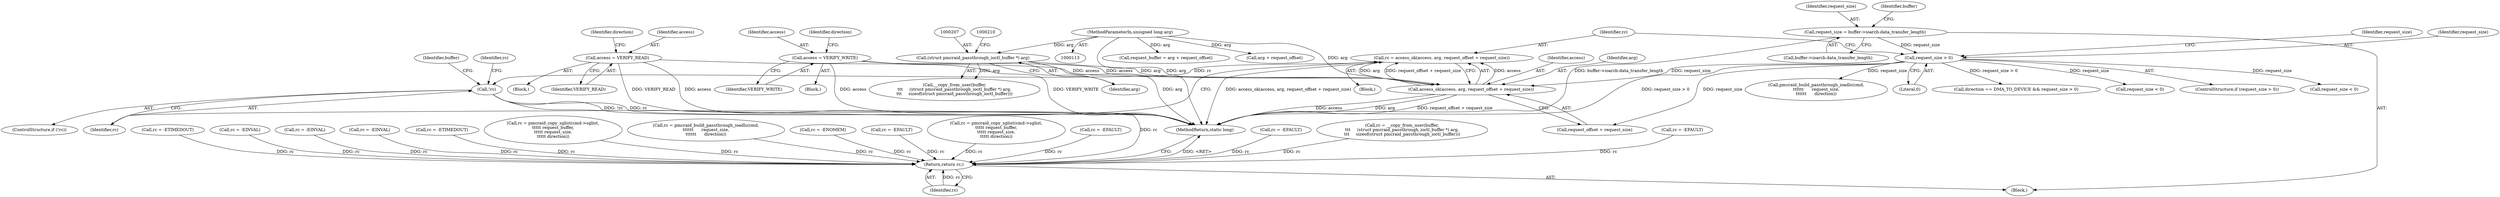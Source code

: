digraph "0_linux_b5b515445f4f5a905c5dd27e6e682868ccd6c09d@integer" {
"1000256" [label="(Call,rc = access_ok(access, arg, request_offset + request_size))"];
"1000258" [label="(Call,access_ok(access, arg, request_offset + request_size))"];
"1000237" [label="(Call,access = VERIFY_READ)"];
"1000245" [label="(Call,access = VERIFY_WRITE)"];
"1000206" [label="(Call,(struct pmcraid_passthrough_ioctl_buffer *) arg)"];
"1000117" [label="(MethodParameterIn,unsigned long arg)"];
"1000252" [label="(Call,request_size > 0)"];
"1000221" [label="(Call,request_size = buffer->ioarcb.data_transfer_length)"];
"1000265" [label="(Call,!rc)"];
"1000753" [label="(Return,return rc;)"];
"1000204" [label="(Call,__copy_from_user(buffer,\n\t\t\t     (struct pmcraid_passthrough_ioctl_buffer *) arg,\n\t\t\t     sizeof(struct pmcraid_passthrough_ioctl_buffer)))"];
"1000238" [label="(Identifier,access)"];
"1000197" [label="(Call,request_buffer = arg + request_offset)"];
"1000739" [label="(Call,rc = -EFAULT)"];
"1000478" [label="(Call,direction == DMA_TO_DEVICE && request_size > 0)"];
"1000257" [label="(Identifier,rc)"];
"1000239" [label="(Identifier,VERIFY_READ)"];
"1000275" [label="(Call,request_size < 0)"];
"1000254" [label="(Literal,0)"];
"1000258" [label="(Call,access_ok(access, arg, request_offset + request_size))"];
"1000244" [label="(Block,)"];
"1000253" [label="(Identifier,request_size)"];
"1000251" [label="(ControlStructure,if (request_size > 0))"];
"1000202" [label="(Call,rc = __copy_from_user(buffer,\n\t\t\t     (struct pmcraid_passthrough_ioctl_buffer *) arg,\n\t\t\t     sizeof(struct pmcraid_passthrough_ioctl_buffer)))"];
"1000216" [label="(Call,rc = -EFAULT)"];
"1000753" [label="(Return,return rc;)"];
"1000255" [label="(Block,)"];
"1000223" [label="(Call,buffer->ioarcb.data_transfer_length)"];
"1000245" [label="(Call,access = VERIFY_WRITE)"];
"1000236" [label="(Block,)"];
"1000468" [label="(Call,request_size < 0)"];
"1000692" [label="(Call,rc = -ETIMEDOUT)"];
"1000472" [label="(Call,rc = -EINVAL)"];
"1000279" [label="(Call,rc = -EINVAL)"];
"1000269" [label="(Identifier,rc)"];
"1000293" [label="(Call,rc = -EINVAL)"];
"1000671" [label="(Call,rc = -ETIMEDOUT)"];
"1000755" [label="(MethodReturn,static long)"];
"1000486" [label="(Call,rc = pmcraid_copy_sglist(cmd->sglist,\n\t\t\t\t\t request_buffer,\n\t\t\t\t\t request_size,\n\t\t\t\t\t direction))"];
"1000265" [label="(Call,!rc)"];
"1000261" [label="(Call,request_offset + request_size)"];
"1000456" [label="(Call,pmcraid_build_passthrough_ioadls(cmd,\n\t\t\t\t\t\t      request_size,\n\t\t\t\t\t\t      direction))"];
"1000241" [label="(Identifier,direction)"];
"1000454" [label="(Call,rc = pmcraid_build_passthrough_ioadls(cmd,\n\t\t\t\t\t\t      request_size,\n\t\t\t\t\t\t      direction))"];
"1000221" [label="(Call,request_size = buffer->ioarcb.data_transfer_length)"];
"1000222" [label="(Identifier,request_size)"];
"1000754" [label="(Identifier,rc)"];
"1000260" [label="(Identifier,arg)"];
"1000308" [label="(Call,rc = -ENOMEM)"];
"1000199" [label="(Call,arg + request_offset)"];
"1000259" [label="(Identifier,access)"];
"1000256" [label="(Call,rc = access_ok(access, arg, request_offset + request_size))"];
"1000252" [label="(Call,request_size > 0)"];
"1000117" [label="(MethodParameterIn,unsigned long arg)"];
"1000264" [label="(ControlStructure,if (!rc))"];
"1000288" [label="(Identifier,buffer)"];
"1000237" [label="(Call,access = VERIFY_READ)"];
"1000711" [label="(Call,rc = -EFAULT)"];
"1000276" [label="(Identifier,request_size)"];
"1000206" [label="(Call,(struct pmcraid_passthrough_ioctl_buffer *) arg)"];
"1000266" [label="(Identifier,rc)"];
"1000725" [label="(Call,rc = pmcraid_copy_sglist(cmd->sglist,\n\t\t\t\t\t request_buffer,\n\t\t\t\t\t request_size,\n\t\t\t\t\t direction))"];
"1000208" [label="(Identifier,arg)"];
"1000268" [label="(Call,rc = -EFAULT)"];
"1000247" [label="(Identifier,VERIFY_WRITE)"];
"1000249" [label="(Identifier,direction)"];
"1000118" [label="(Block,)"];
"1000246" [label="(Identifier,access)"];
"1000232" [label="(Identifier,buffer)"];
"1000256" -> "1000255"  [label="AST: "];
"1000256" -> "1000258"  [label="CFG: "];
"1000257" -> "1000256"  [label="AST: "];
"1000258" -> "1000256"  [label="AST: "];
"1000266" -> "1000256"  [label="CFG: "];
"1000256" -> "1000755"  [label="DDG: access_ok(access, arg, request_offset + request_size)"];
"1000258" -> "1000256"  [label="DDG: access"];
"1000258" -> "1000256"  [label="DDG: arg"];
"1000258" -> "1000256"  [label="DDG: request_offset + request_size"];
"1000256" -> "1000265"  [label="DDG: rc"];
"1000258" -> "1000261"  [label="CFG: "];
"1000259" -> "1000258"  [label="AST: "];
"1000260" -> "1000258"  [label="AST: "];
"1000261" -> "1000258"  [label="AST: "];
"1000258" -> "1000755"  [label="DDG: access"];
"1000258" -> "1000755"  [label="DDG: arg"];
"1000258" -> "1000755"  [label="DDG: request_offset + request_size"];
"1000237" -> "1000258"  [label="DDG: access"];
"1000245" -> "1000258"  [label="DDG: access"];
"1000206" -> "1000258"  [label="DDG: arg"];
"1000117" -> "1000258"  [label="DDG: arg"];
"1000252" -> "1000258"  [label="DDG: request_size"];
"1000237" -> "1000236"  [label="AST: "];
"1000237" -> "1000239"  [label="CFG: "];
"1000238" -> "1000237"  [label="AST: "];
"1000239" -> "1000237"  [label="AST: "];
"1000241" -> "1000237"  [label="CFG: "];
"1000237" -> "1000755"  [label="DDG: VERIFY_READ"];
"1000237" -> "1000755"  [label="DDG: access"];
"1000245" -> "1000244"  [label="AST: "];
"1000245" -> "1000247"  [label="CFG: "];
"1000246" -> "1000245"  [label="AST: "];
"1000247" -> "1000245"  [label="AST: "];
"1000249" -> "1000245"  [label="CFG: "];
"1000245" -> "1000755"  [label="DDG: access"];
"1000245" -> "1000755"  [label="DDG: VERIFY_WRITE"];
"1000206" -> "1000204"  [label="AST: "];
"1000206" -> "1000208"  [label="CFG: "];
"1000207" -> "1000206"  [label="AST: "];
"1000208" -> "1000206"  [label="AST: "];
"1000210" -> "1000206"  [label="CFG: "];
"1000206" -> "1000755"  [label="DDG: arg"];
"1000206" -> "1000204"  [label="DDG: arg"];
"1000117" -> "1000206"  [label="DDG: arg"];
"1000117" -> "1000113"  [label="AST: "];
"1000117" -> "1000755"  [label="DDG: arg"];
"1000117" -> "1000197"  [label="DDG: arg"];
"1000117" -> "1000199"  [label="DDG: arg"];
"1000252" -> "1000251"  [label="AST: "];
"1000252" -> "1000254"  [label="CFG: "];
"1000253" -> "1000252"  [label="AST: "];
"1000254" -> "1000252"  [label="AST: "];
"1000257" -> "1000252"  [label="CFG: "];
"1000276" -> "1000252"  [label="CFG: "];
"1000252" -> "1000755"  [label="DDG: request_size > 0"];
"1000221" -> "1000252"  [label="DDG: request_size"];
"1000252" -> "1000261"  [label="DDG: request_size"];
"1000252" -> "1000275"  [label="DDG: request_size"];
"1000252" -> "1000456"  [label="DDG: request_size"];
"1000252" -> "1000468"  [label="DDG: request_size"];
"1000252" -> "1000478"  [label="DDG: request_size > 0"];
"1000221" -> "1000118"  [label="AST: "];
"1000221" -> "1000223"  [label="CFG: "];
"1000222" -> "1000221"  [label="AST: "];
"1000223" -> "1000221"  [label="AST: "];
"1000232" -> "1000221"  [label="CFG: "];
"1000221" -> "1000755"  [label="DDG: buffer->ioarcb.data_transfer_length"];
"1000265" -> "1000264"  [label="AST: "];
"1000265" -> "1000266"  [label="CFG: "];
"1000266" -> "1000265"  [label="AST: "];
"1000269" -> "1000265"  [label="CFG: "];
"1000288" -> "1000265"  [label="CFG: "];
"1000265" -> "1000755"  [label="DDG: !rc"];
"1000265" -> "1000755"  [label="DDG: rc"];
"1000265" -> "1000753"  [label="DDG: rc"];
"1000753" -> "1000118"  [label="AST: "];
"1000753" -> "1000754"  [label="CFG: "];
"1000754" -> "1000753"  [label="AST: "];
"1000755" -> "1000753"  [label="CFG: "];
"1000753" -> "1000755"  [label="DDG: <RET>"];
"1000754" -> "1000753"  [label="DDG: rc"];
"1000454" -> "1000753"  [label="DDG: rc"];
"1000711" -> "1000753"  [label="DDG: rc"];
"1000293" -> "1000753"  [label="DDG: rc"];
"1000279" -> "1000753"  [label="DDG: rc"];
"1000216" -> "1000753"  [label="DDG: rc"];
"1000268" -> "1000753"  [label="DDG: rc"];
"1000671" -> "1000753"  [label="DDG: rc"];
"1000472" -> "1000753"  [label="DDG: rc"];
"1000725" -> "1000753"  [label="DDG: rc"];
"1000486" -> "1000753"  [label="DDG: rc"];
"1000308" -> "1000753"  [label="DDG: rc"];
"1000692" -> "1000753"  [label="DDG: rc"];
"1000202" -> "1000753"  [label="DDG: rc"];
"1000739" -> "1000753"  [label="DDG: rc"];
}
